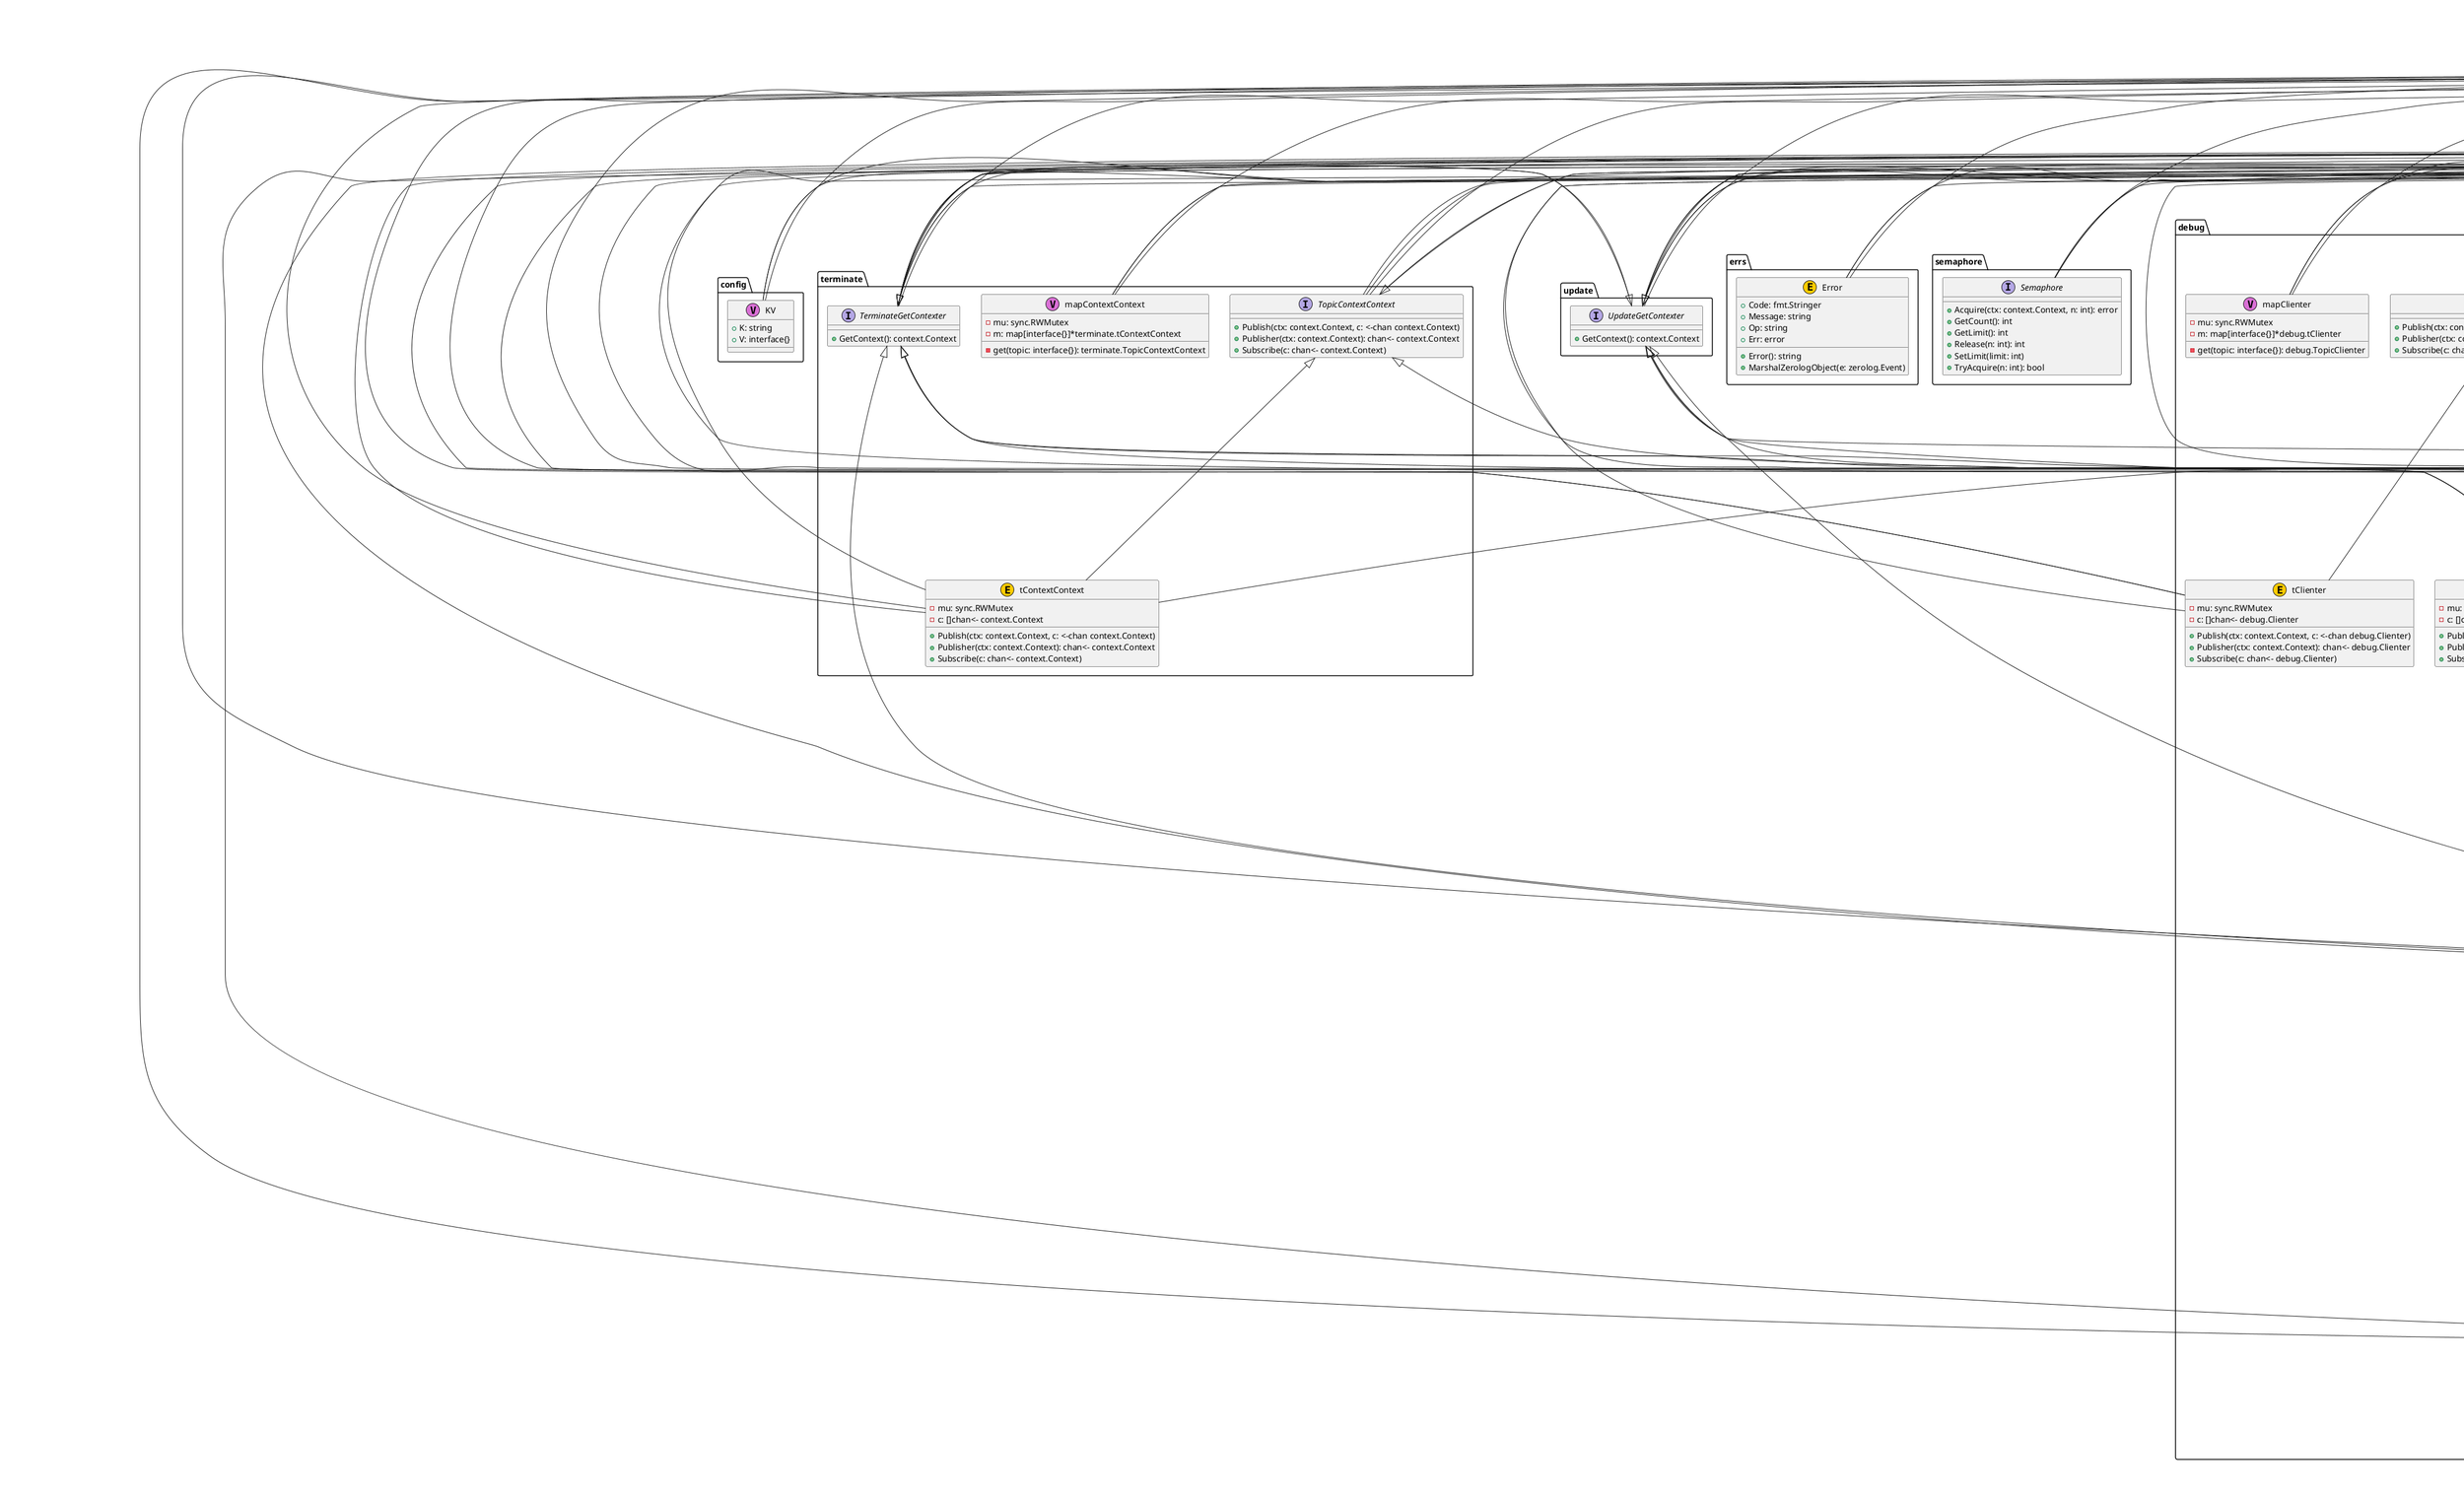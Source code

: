 @startuml

package "pipe" {
	interface "InT" as pipe.InT
}



package "pipe" {
	interface "NameGetContexter" as pipe.NameGetContexter {
		+GetContext(): context.Context
	}
}



package "pipe" {
	interface "OutT" as pipe.OutT
}



package "terminate" {
	interface "TerminateGetContexter" as terminate.TerminateGetContexter {
		+GetContext(): context.Context
	}
}



package "terminate" {
	interface "TopicContextContext" as terminate.TopicContextContext {
		+Publish(ctx: context.Context, c: <-chan context.Context)
		+Publisher(ctx: context.Context): chan<- context.Context
		+Subscribe(c: chan<- context.Context)
	}
}



package "terminate" {
	class "mapContextContext" as terminate.mapContextContext <<V,Orchid>> {
		-mu: sync.RWMutex
		-m: map[interface{}]*terminate.tContextContext
		-get(topic: interface{}): terminate.TopicContextContext
	}
}



package "terminate" {
	class "tContextContext" as terminate.tContextContext <<E,#FFCC00>> {
		-mu: sync.RWMutex
		-c: []chan<- context.Context
		+Publish(ctx: context.Context, c: <-chan context.Context)
		+Publisher(ctx: context.Context): chan<- context.Context
		+Subscribe(c: chan<- context.Context)
	}
}



package "debug" {
	class "Client" as debug.Client <<E,#FFCC00>> {
		+Id: string
		+XXX_NoUnkeyedLiteral: struct{}
		+XXX_unrecognized: []byte
		+XXX_sizecache: int32
		+MarshalZerologObject(e: zerolog.Event)
		+Validate(): error
		+Reset()
		+String(): string
		+ProtoMessage()
		+Descriptor(): ([]byte, []int)
		+XXX_Unmarshal(b: []byte): error
		+XXX_Marshal(b: []byte, deterministic: bool): ([]byte, error)
		+XXX_Merge(src: proto.Message)
		+XXX_Size(): int
		+XXX_DiscardUnknown()
		+GetId(): string
	}
}



package "debug" {
	interface "ClientRepository" as debug.ClientRepository {
		+Config(: context.Context): (debug.ClientWithContexter, error)
		+Connect(: debug.ClientWithContexter): error
	}
}


	debug.ClientRepository ..> debug.ClientWithContexter : <<return>> 
	debug.ClientRepository ..> debug.ClientWithContexter : <<use>> 

package "debug" {
	class "ClientWithContext" as debug.ClientWithContext <<E,#FFCC00>> {
		+Context: context.Context
		+Client: debug.Client
		+GetContext(): context.Context
		+Validate(): error
		+MarshalZerologObject(e: zerolog.Event)
	}
}

	debug.ClientWithContext --> debug.Client


package "debug" {
	interface "ClientWithContexter" as debug.ClientWithContexter {
		+Descriptor(): ([]byte, []int)
		+GetContext(): context.Context
		+GetId(): string
		+MarshalZerologObject(: zerolog.Event)
		+ProtoMessage()
		+Reset()
		+String(): string
		+Validate(): error
		+XXX_DiscardUnknown()
		+XXX_Marshal(: []byte, : bool): ([]byte, error)
		+XXX_Merge(: proto.Message)
		+XXX_Size(): int
		+XXX_Unmarshal(: []byte): error
	}
}



package "debug" {
	interface "Clienter" as debug.Clienter {
		+Descriptor(): ([]byte, []int)
		+GetId(): string
		+MarshalZerologObject(: zerolog.Event)
		+ProtoMessage()
		+Reset()
		+String(): string
		+Validate(): error
		+XXX_DiscardUnknown()
		+XXX_Marshal(: []byte, : bool): ([]byte, error)
		+XXX_Merge(: proto.Message)
		+XXX_Size(): int
		+XXX_Unmarshal(: []byte): error
	}
}



package "debug" {
	interface "TopicClientWithContexter" as debug.TopicClientWithContexter {
		+Publish(ctx: context.Context, c: <-chan debug.ClientWithContexter)
		+Publisher(ctx: context.Context): chan<- debug.ClientWithContexter
		+Subscribe(c: chan<- debug.ClientWithContexter)
	}
}



package "debug" {
	interface "TopicClienter" as debug.TopicClienter {
		+Publish(ctx: context.Context, c: <-chan debug.Clienter)
		+Publisher(ctx: context.Context): chan<- debug.Clienter
		+Subscribe(c: chan<- debug.Clienter)
	}
}



package "debug" {
	class "mapClientWithContexter" as debug.mapClientWithContexter <<V,Orchid>> {
		-mu: sync.RWMutex
		-m: map[interface{}]*debug.tClientWithContexter
		-get(topic: interface{}): debug.TopicClientWithContexter
	}
}



package "debug" {
	class "mapClienter" as debug.mapClienter <<V,Orchid>> {
		-mu: sync.RWMutex
		-m: map[interface{}]*debug.tClienter
		-get(topic: interface{}): debug.TopicClienter
	}
}



package "debug" {
	class "tClientWithContexter" as debug.tClientWithContexter <<E,#FFCC00>> {
		-mu: sync.RWMutex
		-c: []chan<- debug.ClientWithContexter
		+Publish(ctx: context.Context, c: <-chan debug.ClientWithContexter)
		+Publisher(ctx: context.Context): chan<- debug.ClientWithContexter
		+Subscribe(c: chan<- debug.ClientWithContexter)
	}
}



package "debug" {
	class "tClienter" as debug.tClienter <<E,#FFCC00>> {
		-mu: sync.RWMutex
		-c: []chan<- debug.Clienter
		+Publish(ctx: context.Context, c: <-chan debug.Clienter)
		+Publisher(ctx: context.Context): chan<- debug.Clienter
		+Subscribe(c: chan<- debug.Clienter)
	}
}



package "event" {
	interface "Closer" as event.Closer {
		+Close(): error
	}
}



package "event" {
	class "Event" as event.Event <<E,#FFCC00>> {
		+Id: []byte
		+Origin: string
		+TimePoint: []*event.TimePoint
		+XXX_NoUnkeyedLiteral: struct{}
		+XXX_unrecognized: []byte
		+XXX_sizecache: int32
		+AddTimePoint(tag: string, timeStamp: time.Time): (event.Eventer, error)
		+GetKey(): []byte
		+Validate(): error
		+MarshalZerologObject(e: zerolog.Event)
		+Reset()
		+String(): string
		+ProtoMessage()
		+Descriptor(): ([]byte, []int)
		+XXX_Unmarshal(b: []byte): error
		+XXX_Marshal(b: []byte, deterministic: bool): ([]byte, error)
		+XXX_Merge(src: proto.Message)
		+XXX_Size(): int
		+XXX_DiscardUnknown()
		+GetId(): []byte
		+GetOrigin(): string
		+GetTimePoint(): []*event.TimePoint
	}
}


	event.Event ..> event.Eventer : <<return>> 

package "event" {
	class "EventWithContext" as event.EventWithContext <<E,#FFCC00>> {
		+Context: context.Context
		+Event: event.Eventer
		+GetContext(): context.Context
		+GetEvent(): event.Eventer
		+Validate(): error
		+String(): string
		+MarshalZerologObject(e: zerolog.Event)
	}
}

	event.EventWithContext --> event.Eventer

	event.EventWithContext ..> event.Eventer : <<return>> 

package "event" {
	interface "EventWithContexter" as event.EventWithContexter {
		+GetContext(): context.Context
		+GetEvent(): event.Eventer
		+MarshalZerologObject(: zerolog.Event)
		+String(): string
		+Validate(): error
	}
}


	event.EventWithContexter ..> event.Eventer : <<return>> 

package "event" {
	interface "Eventer" as event.Eventer {
		+AddTimePoint(: string, : time.Time): (event.Eventer, error)
		+Descriptor(): ([]byte, []int)
		+GetId(): []byte
		+GetKey(): []byte
		+GetOrigin(): string
		+GetTimePoint(): []*event.TimePoint
		+MarshalZerologObject(: zerolog.Event)
		+ProtoMessage()
		+Reset()
		+String(): string
		+Validate(): error
		+XXX_DiscardUnknown()
		+XXX_Marshal(: []byte, : bool): ([]byte, error)
		+XXX_Merge(: proto.Message)
		+XXX_Size(): int
		+XXX_Unmarshal(: []byte): error
	}
}


	event.Eventer ..> event.Eventer : <<return>> 

package "event" {
	class "KeyValueWithContext" as event.KeyValueWithContext <<E,#FFCC00>> {
		+Context: context.Context
		+KeyValue: keyvalue.KeyValuer
		+GetContext(): context.Context
		+GetKeyValue(): keyvalue.KeyValuer
		+Validate(): error
		+String(): string
		+MarshalZerologObject(e: zerolog.Event)
	}
}



package "event" {
	interface "KeyValueWithContexter" as event.KeyValueWithContexter {
		+GetContext(): context.Context
		+GetKeyValue(): keyvalue.KeyValuer
		+MarshalZerologObject(: zerolog.Event)
		+String(): string
		+Validate(): error
	}
}



package "event" {
	interface "Keyer" as event.Keyer {
		+GetKey(): string
		+MarshalZerologObject(e: zerolog.Event)
	}
}



package "event" {
	interface "Loader" as event.Loader {
		+Load(: context.Context, : keyvalue.Prefixer): (keyvalue.KeyValuer, error)
	}
}



package "event" {
	interface "Marshaler" as event.Marshaler {
		+MarshalZerologObject(e: zerolog.Event)
		+XXX_Marshal(b: []byte, deterministic: bool): ([]byte, error)
	}
}



package "event" {
	interface "Saver" as event.Saver {
		+Save(: context.Context, : keyvalue.KeyValuer): error
	}
}



package "event" {
	class "TimePoint" as event.TimePoint <<E,#FFCC00>> {
		+Timestamp: timestamp.Timestamp
		+Tag: string
		+XXX_NoUnkeyedLiteral: struct{}
		+XXX_unrecognized: []byte
		+XXX_sizecache: int32
		+Validate(): error
		+Reset()
		+String(): string
		+ProtoMessage()
		+Descriptor(): ([]byte, []int)
		+XXX_Unmarshal(b: []byte): error
		+XXX_Marshal(b: []byte, deterministic: bool): ([]byte, error)
		+XXX_Merge(src: proto.Message)
		+XXX_Size(): int
		+XXX_DiscardUnknown()
		+GetTimestamp(): timestamp.Timestamp
		+GetTag(): string
	}
}



package "event" {
	interface "TopicEventWithContexter" as event.TopicEventWithContexter {
		+Publish(ctx: context.Context, c: <-chan event.EventWithContexter)
		+Publisher(ctx: context.Context): chan<- event.EventWithContexter
		+Subscribe(c: chan<- event.EventWithContexter)
	}
}



package "event" {
	interface "TopicKeyValueWithContexter" as event.TopicKeyValueWithContexter {
		+Publish(ctx: context.Context, c: <-chan event.KeyValueWithContexter)
		+Publisher(ctx: context.Context): chan<- event.KeyValueWithContexter
		+Subscribe(c: chan<- event.KeyValueWithContexter)
	}
}



package "event" {
	class "mapEventWithContexter" as event.mapEventWithContexter <<V,Orchid>> {
		-mu: sync.RWMutex
		-m: map[interface{}]*event.tEventWithContexter
		-get(topic: interface{}): event.TopicEventWithContexter
	}
}



package "event" {
	class "mapKeyValueWithContexter" as event.mapKeyValueWithContexter <<V,Orchid>> {
		-mu: sync.RWMutex
		-m: map[interface{}]*event.tKeyValueWithContexter
		-get(topic: interface{}): event.TopicKeyValueWithContexter
	}
}



package "event" {
	class "tEventWithContexter" as event.tEventWithContexter <<E,#FFCC00>> {
		-mu: sync.RWMutex
		-c: []chan<- event.EventWithContexter
		+Publish(ctx: context.Context, c: <-chan event.EventWithContexter)
		+Publisher(ctx: context.Context): chan<- event.EventWithContexter
		+Subscribe(c: chan<- event.EventWithContexter)
	}
}



package "event" {
	class "tKeyValueWithContexter" as event.tKeyValueWithContexter <<E,#FFCC00>> {
		-mu: sync.RWMutex
		-c: []chan<- event.KeyValueWithContexter
		+Publish(ctx: context.Context, c: <-chan event.KeyValueWithContexter)
		+Publisher(ctx: context.Context): chan<- event.KeyValueWithContexter
		+Subscribe(c: chan<- event.KeyValueWithContexter)
	}
}



package "now" {
	interface "TopicContextContext" as now.TopicContextContext {
		+Publish(ctx: context.Context, c: <-chan context.Context)
		+Publisher(ctx: context.Context): chan<- context.Context
		+Subscribe(c: chan<- context.Context)
	}
}



package "now" {
	class "mapContextContext" as now.mapContextContext <<V,Orchid>> {
		-mu: sync.RWMutex
		-m: map[interface{}]*now.tContextContext
		-get(topic: interface{}): now.TopicContextContext
	}
}



package "now" {
	class "tContextContext" as now.tContextContext <<E,#FFCC00>> {
		-mu: sync.RWMutex
		-c: []chan<- context.Context
		+Publish(ctx: context.Context, c: <-chan context.Context)
		+Publisher(ctx: context.Context): chan<- context.Context
		+Subscribe(c: chan<- context.Context)
	}
}



package "config" {
	class "KV" as config.KV <<V,Orchid>> {
		+K: string
		+V: interface{}
	}
}



package "update" {
	interface "UpdateGetContexter" as update.UpdateGetContexter {
		+GetContext(): context.Context
	}
}



package "topic" {
	interface "ChanT" as topic.ChanT
}



package "topic" {
	interface "TopicChanT" as topic.TopicChanT {
		+Publish(ctx: context.Context, c: <-chan topic.ChanT)
		+Publisher(ctx: context.Context): chan<- topic.ChanT
		+Subscribe(c: chan<- topic.ChanT)
	}
}



package "topic" {
	class "mapChanT" as topic.mapChanT <<V,Orchid>> {
		-mu: sync.RWMutex
		-m: map[interface{}]*topic.tChanT
		-get(topic: interface{}): topic.TopicChanT
	}
}



package "topic" {
	class "tChanT" as topic.tChanT <<E,#FFCC00>> {
		-mu: sync.RWMutex
		-c: []chan<- topic.ChanT
		+Publish(ctx: context.Context, c: <-chan topic.ChanT)
		+Publisher(ctx: context.Context): chan<- topic.ChanT
		+Subscribe(c: chan<- topic.ChanT)
	}
}



package "errs" {
	class "Error" as errs.Error <<E,#FFCC00>> {
		+Code: fmt.Stringer
		+Message: string
		+Op: string
		+Err: error
		+Error(): string
		+MarshalZerologObject(e: zerolog.Event)
	}
}



package "semaphore" {
	interface "Semaphore" as semaphore.Semaphore {
		+Acquire(ctx: context.Context, n: int): error
		+GetCount(): int
		+GetLimit(): int
		+Release(n: int): int
		+SetLimit(limit: int)
		+TryAcquire(n: int): bool
	}
}



package "slog" {
	interface "Closer" as slog.Closer {
		+Close(): error
	}
}



package "slog" {
	class "HookMeta" as slog.HookMeta <<V,Orchid>> {
		+Run(e: zerolog.Event, level: zerolog.Level, msg: string)
	}
}



package "slog" {
	class "StackdriverCloser" as slog.StackdriverCloser <<E,#FFCC00>> {
		-client: logging.Client
		+Close(): error
	}
}



package "slog" {
	class "StackdriverLoggingWriter" as slog.StackdriverLoggingWriter <<E,#FFCC00>> {
		+Logger: logging.Logger
		-parentProjects: string
		-projectID: string
		-traceIDTemplate: string
		+Write(p: []byte): (int, error)
		+WriteLevel(level: zerolog.Level, p: []byte): (int, error)
		+Flush(): error
		+GetTraceIDTemplate(): string
		+GetParentProjects(): string
	}
}



package "slog" {
	class "StackdriverZerologWriter" as slog.StackdriverZerologWriter <<E,#FFCC00>> {
		-ctx: context.Context
		+Gen(): ([]io.Writer, slog.Closer, error)
		+MarshalZerologObject(e: zerolog.Event)
	}
}


	slog.StackdriverZerologWriter ..> slog.Closer : <<return>> 

package "slog" {
	class "TraceObject" as slog.TraceObject <<E,#FFCC00>> {
		-ctx: context.Context
		+MarshalZerologObject(e: zerolog.Event)
	}
}



package "slog" {
	interface "Tracer" as slog.Tracer {
		+GetTraceIDTemplate(): string
	}
}



package "slog" {
	class "rawJSON" as slog.rawJSON <<E,#FFCC00>> {
		+MarshalJSON(): ([]byte, error)
		+UnmarshalJSON(b: []byte): error
	}
}



package "meta" {
	class "Meta" as meta.Meta <<E,#FFCC00>> {
		+Name: string
		+Semver: string
		+Channel: string
		+Runtime: *meta.Runtime
		+Serial: string
		+Build: time.Time
		+Vcs: *meta.Vcs
		+XXX_NoUnkeyedLiteral: struct{}
		+XXX_unrecognized: []byte
		+XXX_sizecache: int32
		+MarshalZerologObject(e: zerolog.Event)
		+Reset()
		+String(): string
		+ProtoMessage()
		+Descriptor(): ([]byte, []int)
		+XXX_Unmarshal(b: []byte): error
		+XXX_Marshal(b: []byte, deterministic: bool): ([]byte, error)
		+XXX_Merge(src: proto.Message)
		+XXX_Size(): int
		+XXX_DiscardUnknown()
		+GetName(): string
		+GetSemver(): string
		+GetChannel(): string
		+GetRuntime(): *meta.Runtime
		+GetSerial(): string
		+GetBuild(): time.Time
		+GetVcs(): *meta.Vcs
		+Validate(): error
		+JSON(): []byte
	}
}

	meta.Meta --> meta.Runtime
	meta.Meta --> meta.Vcs

	meta.Meta ..> meta.Runtime : <<return>> 
	meta.Meta ..> meta.Vcs : <<return>> 

package "meta" {
	interface "Metaer" as meta.Metaer {
		+Descriptor(): ([]byte, []int)
		+GetBuild(): time.Time
		+GetChannel(): string
		+GetName(): string
		+GetRuntime(): *meta.Runtime
		+GetSemver(): string
		+GetSerial(): string
		+GetVcs(): *meta.Vcs
		+JSON(): []byte
		+MarshalZerologObject(: zerolog.Event)
		+ProtoMessage()
		+Reset()
		+String(): string
		+Validate(): error
		+XXX_DiscardUnknown()
		+XXX_Marshal(: []byte, : bool): ([]byte, error)
		+XXX_Merge(: proto.Message)
		+XXX_Size(): int
		+XXX_Unmarshal(: []byte): error
	}
}


	meta.Metaer ..> meta.Runtime : <<return>> 
	meta.Metaer ..> meta.Vcs : <<return>> 

package "meta" {
	class "Runtime" as meta.Runtime <<E,#FFCC00>> {
		+Version: string
		+Arch: string
		+Os: string
		+XXX_NoUnkeyedLiteral: struct{}
		+XXX_unrecognized: []byte
		+XXX_sizecache: int32
		+Reset()
		+String(): string
		+ProtoMessage()
		+Descriptor(): ([]byte, []int)
		+XXX_Unmarshal(b: []byte): error
		+XXX_Marshal(b: []byte, deterministic: bool): ([]byte, error)
		+XXX_Merge(src: proto.Message)
		+XXX_Size(): int
		+XXX_DiscardUnknown()
		+GetVersion(): string
		+GetArch(): string
		+GetOs(): string
		+Validate(): error
	}
}



package "meta" {
	class "Vcs" as meta.Vcs <<E,#FFCC00>> {
		+Hash: string
		+Branch: string
		+Tag: string
		+XXX_NoUnkeyedLiteral: struct{}
		+XXX_unrecognized: []byte
		+XXX_sizecache: int32
		+Reset()
		+String(): string
		+ProtoMessage()
		+Descriptor(): ([]byte, []int)
		+XXX_Unmarshal(b: []byte): error
		+XXX_Marshal(b: []byte, deterministic: bool): ([]byte, error)
		+XXX_Merge(src: proto.Message)
		+XXX_Size(): int
		+XXX_DiscardUnknown()
		+GetHash(): string
		+GetBranch(): string
		+GetTag(): string
		+Validate(): error
	}
}



	pipe.InT -up-|> pipe.OutT
	pipe.InT -up-|> topic.ChanT
	pipe.NameGetContexter -up-|> pipe.InT
	pipe.NameGetContexter -up-|> pipe.OutT
	pipe.NameGetContexter -up-|> terminate.TerminateGetContexter
	pipe.NameGetContexter -up-|> update.UpdateGetContexter
	pipe.NameGetContexter -up-|> topic.ChanT
	pipe.OutT -up-|> pipe.InT
	pipe.OutT -up-|> topic.ChanT
	terminate.TerminateGetContexter -up-|> pipe.InT
	terminate.TerminateGetContexter -up-|> pipe.NameGetContexter
	terminate.TerminateGetContexter -up-|> pipe.OutT
	terminate.TerminateGetContexter -up-|> update.UpdateGetContexter
	terminate.TerminateGetContexter -up-|> topic.ChanT
	terminate.TopicContextContext -up-|> pipe.InT
	terminate.TopicContextContext -up-|> pipe.OutT
	terminate.TopicContextContext -up-|> now.TopicContextContext
	terminate.TopicContextContext -up-|> topic.ChanT
	terminate.mapContextContext -up-|> pipe.InT
	terminate.mapContextContext -up-|> pipe.OutT
	terminate.mapContextContext -up-|> topic.ChanT
	terminate.tContextContext -up-|> pipe.InT
	terminate.tContextContext -up-|> pipe.OutT
	terminate.tContextContext -up-|> terminate.TopicContextContext
	terminate.tContextContext -up-|> now.TopicContextContext
	terminate.tContextContext -up-|> topic.ChanT
	debug.Client -up-|> pipe.InT
	debug.Client -up-|> pipe.OutT
	debug.Client -up-|> debug.Clienter
	debug.Client -up-|> event.Marshaler
	debug.Client -up-|> topic.ChanT
	debug.ClientRepository -up-|> pipe.InT
	debug.ClientRepository -up-|> pipe.OutT
	debug.ClientRepository -up-|> topic.ChanT
	debug.ClientWithContext -up-|> pipe.InT
	debug.ClientWithContext -up-|> pipe.NameGetContexter
	debug.ClientWithContext -up-|> pipe.OutT
	debug.ClientWithContext -up-|> terminate.TerminateGetContexter
	debug.ClientWithContext -up-|> debug.ClientWithContexter
	debug.ClientWithContext -up-|> debug.Clienter
	debug.ClientWithContext -up-|> event.Marshaler
	debug.ClientWithContext -up-|> update.UpdateGetContexter
	debug.ClientWithContext -up-|> topic.ChanT
	debug.ClientWithContexter -up-|> pipe.InT
	debug.ClientWithContexter -up-|> pipe.NameGetContexter
	debug.ClientWithContexter -up-|> pipe.OutT
	debug.ClientWithContexter -up-|> terminate.TerminateGetContexter
	debug.ClientWithContexter -up-|> debug.Clienter
	debug.ClientWithContexter -up-|> event.Marshaler
	debug.ClientWithContexter -up-|> update.UpdateGetContexter
	debug.ClientWithContexter -up-|> topic.ChanT
	debug.Clienter -up-|> pipe.InT
	debug.Clienter -up-|> pipe.OutT
	debug.Clienter -up-|> event.Marshaler
	debug.Clienter -up-|> topic.ChanT
	debug.TopicClientWithContexter -up-|> pipe.InT
	debug.TopicClientWithContexter -up-|> pipe.OutT
	debug.TopicClientWithContexter -up-|> topic.ChanT
	debug.TopicClienter -up-|> pipe.InT
	debug.TopicClienter -up-|> pipe.OutT
	debug.TopicClienter -up-|> topic.ChanT
	debug.mapClientWithContexter -up-|> pipe.InT
	debug.mapClientWithContexter -up-|> pipe.OutT
	debug.mapClientWithContexter -up-|> topic.ChanT
	debug.mapClienter -up-|> pipe.InT
	debug.mapClienter -up-|> pipe.OutT
	debug.mapClienter -up-|> topic.ChanT
	debug.tClientWithContexter -up-|> pipe.InT
	debug.tClientWithContexter -up-|> pipe.OutT
	debug.tClientWithContexter -up-|> debug.TopicClientWithContexter
	debug.tClientWithContexter -up-|> topic.ChanT
	debug.tClienter -up-|> pipe.InT
	debug.tClienter -up-|> pipe.OutT
	debug.tClienter -up-|> debug.TopicClienter
	debug.tClienter -up-|> topic.ChanT
	event.Closer -up-|> pipe.InT
	event.Closer -up-|> pipe.OutT
	event.Closer -up-|> topic.ChanT
	event.Closer -up-|> slog.Closer
	event.Event -up-|> pipe.InT
	event.Event -up-|> pipe.OutT
	event.Event -up-|> event.Eventer
	event.Event -up-|> event.Marshaler
	event.Event -up-|> topic.ChanT
	event.EventWithContext -up-|> pipe.InT
	event.EventWithContext -up-|> pipe.NameGetContexter
	event.EventWithContext -up-|> pipe.OutT
	event.EventWithContext -up-|> terminate.TerminateGetContexter
	event.EventWithContext -up-|> event.EventWithContexter
	event.EventWithContext -up-|> update.UpdateGetContexter
	event.EventWithContext -up-|> topic.ChanT
	event.EventWithContexter -up-|> pipe.InT
	event.EventWithContexter -up-|> pipe.NameGetContexter
	event.EventWithContexter -up-|> pipe.OutT
	event.EventWithContexter -up-|> terminate.TerminateGetContexter
	event.EventWithContexter -up-|> update.UpdateGetContexter
	event.EventWithContexter -up-|> topic.ChanT
	event.Eventer -up-|> pipe.InT
	event.Eventer -up-|> pipe.OutT
	event.Eventer -up-|> event.Marshaler
	event.Eventer -up-|> topic.ChanT
	event.KeyValueWithContext -up-|> pipe.InT
	event.KeyValueWithContext -up-|> pipe.NameGetContexter
	event.KeyValueWithContext -up-|> pipe.OutT
	event.KeyValueWithContext -up-|> terminate.TerminateGetContexter
	event.KeyValueWithContext -up-|> event.KeyValueWithContexter
	event.KeyValueWithContext -up-|> update.UpdateGetContexter
	event.KeyValueWithContext -up-|> topic.ChanT
	event.KeyValueWithContexter -up-|> pipe.InT
	event.KeyValueWithContexter -up-|> pipe.NameGetContexter
	event.KeyValueWithContexter -up-|> pipe.OutT
	event.KeyValueWithContexter -up-|> terminate.TerminateGetContexter
	event.KeyValueWithContexter -up-|> update.UpdateGetContexter
	event.KeyValueWithContexter -up-|> topic.ChanT
	event.Keyer -up-|> pipe.InT
	event.Keyer -up-|> pipe.OutT
	event.Keyer -up-|> topic.ChanT
	event.Loader -up-|> pipe.InT
	event.Loader -up-|> pipe.OutT
	event.Loader -up-|> topic.ChanT
	event.Marshaler -up-|> pipe.InT
	event.Marshaler -up-|> pipe.OutT
	event.Marshaler -up-|> topic.ChanT
	event.Saver -up-|> pipe.InT
	event.Saver -up-|> pipe.OutT
	event.Saver -up-|> topic.ChanT
	event.TimePoint -up-|> pipe.InT
	event.TimePoint -up-|> pipe.OutT
	event.TimePoint -up-|> topic.ChanT
	event.TopicEventWithContexter -up-|> pipe.InT
	event.TopicEventWithContexter -up-|> pipe.OutT
	event.TopicEventWithContexter -up-|> topic.ChanT
	event.TopicKeyValueWithContexter -up-|> pipe.InT
	event.TopicKeyValueWithContexter -up-|> pipe.OutT
	event.TopicKeyValueWithContexter -up-|> topic.ChanT
	event.mapEventWithContexter -up-|> pipe.InT
	event.mapEventWithContexter -up-|> pipe.OutT
	event.mapEventWithContexter -up-|> topic.ChanT
	event.mapKeyValueWithContexter -up-|> pipe.InT
	event.mapKeyValueWithContexter -up-|> pipe.OutT
	event.mapKeyValueWithContexter -up-|> topic.ChanT
	event.tEventWithContexter -up-|> pipe.InT
	event.tEventWithContexter -up-|> pipe.OutT
	event.tEventWithContexter -up-|> event.TopicEventWithContexter
	event.tEventWithContexter -up-|> topic.ChanT
	event.tKeyValueWithContexter -up-|> pipe.InT
	event.tKeyValueWithContexter -up-|> pipe.OutT
	event.tKeyValueWithContexter -up-|> event.TopicKeyValueWithContexter
	event.tKeyValueWithContexter -up-|> topic.ChanT
	now.TopicContextContext -up-|> pipe.InT
	now.TopicContextContext -up-|> pipe.OutT
	now.TopicContextContext -up-|> terminate.TopicContextContext
	now.TopicContextContext -up-|> topic.ChanT
	now.mapContextContext -up-|> pipe.InT
	now.mapContextContext -up-|> pipe.OutT
	now.mapContextContext -up-|> topic.ChanT
	now.tContextContext -up-|> pipe.InT
	now.tContextContext -up-|> pipe.OutT
	now.tContextContext -up-|> terminate.TopicContextContext
	now.tContextContext -up-|> now.TopicContextContext
	now.tContextContext -up-|> topic.ChanT
	config.KV -up-|> pipe.InT
	config.KV -up-|> pipe.OutT
	config.KV -up-|> topic.ChanT
	update.UpdateGetContexter -up-|> pipe.InT
	update.UpdateGetContexter -up-|> pipe.NameGetContexter
	update.UpdateGetContexter -up-|> pipe.OutT
	update.UpdateGetContexter -up-|> terminate.TerminateGetContexter
	update.UpdateGetContexter -up-|> topic.ChanT
	topic.ChanT -up-|> pipe.InT
	topic.ChanT -up-|> pipe.OutT
	topic.TopicChanT -up-|> pipe.InT
	topic.TopicChanT -up-|> pipe.OutT
	topic.TopicChanT -up-|> topic.ChanT
	topic.mapChanT -up-|> pipe.InT
	topic.mapChanT -up-|> pipe.OutT
	topic.mapChanT -up-|> topic.ChanT
	topic.tChanT -up-|> pipe.InT
	topic.tChanT -up-|> pipe.OutT
	topic.tChanT -up-|> topic.ChanT
	topic.tChanT -up-|> topic.TopicChanT
	errs.Error -up-|> pipe.InT
	errs.Error -up-|> pipe.OutT
	errs.Error -up-|> topic.ChanT
	semaphore.Semaphore -up-|> pipe.InT
	semaphore.Semaphore -up-|> pipe.OutT
	semaphore.Semaphore -up-|> topic.ChanT
	slog.Closer -up-|> pipe.InT
	slog.Closer -up-|> pipe.OutT
	slog.Closer -up-|> event.Closer
	slog.Closer -up-|> topic.ChanT
	slog.HookMeta -up-|> pipe.InT
	slog.HookMeta -up-|> pipe.OutT
	slog.HookMeta -up-|> topic.ChanT
	slog.StackdriverCloser -up-|> pipe.InT
	slog.StackdriverCloser -up-|> pipe.OutT
	slog.StackdriverCloser -up-|> event.Closer
	slog.StackdriverCloser -up-|> topic.ChanT
	slog.StackdriverCloser -up-|> slog.Closer
	slog.StackdriverLoggingWriter -up-|> pipe.InT
	slog.StackdriverLoggingWriter -up-|> pipe.OutT
	slog.StackdriverLoggingWriter -up-|> topic.ChanT
	slog.StackdriverLoggingWriter -up-|> slog.Tracer
	slog.StackdriverZerologWriter -up-|> pipe.InT
	slog.StackdriverZerologWriter -up-|> pipe.OutT
	slog.StackdriverZerologWriter -up-|> topic.ChanT
	slog.TraceObject -up-|> pipe.InT
	slog.TraceObject -up-|> pipe.OutT
	slog.TraceObject -up-|> topic.ChanT
	slog.Tracer -up-|> pipe.InT
	slog.Tracer -up-|> pipe.OutT
	slog.Tracer -up-|> topic.ChanT
	slog.rawJSON -up-|> pipe.InT
	slog.rawJSON -up-|> pipe.OutT
	slog.rawJSON -up-|> topic.ChanT
	meta.Meta -up-|> pipe.InT
	meta.Meta -up-|> pipe.OutT
	meta.Meta -up-|> event.Marshaler
	meta.Meta -up-|> topic.ChanT
	meta.Meta -up-|> meta.Metaer
	meta.Metaer -up-|> pipe.InT
	meta.Metaer -up-|> pipe.OutT
	meta.Metaer -up-|> event.Marshaler
	meta.Metaer -up-|> topic.ChanT
	meta.Runtime -up-|> pipe.InT
	meta.Runtime -up-|> pipe.OutT
	meta.Runtime -up-|> topic.ChanT
	meta.Vcs -up-|> pipe.InT
	meta.Vcs -up-|> pipe.OutT
	meta.Vcs -up-|> topic.ChanT


@enduml
